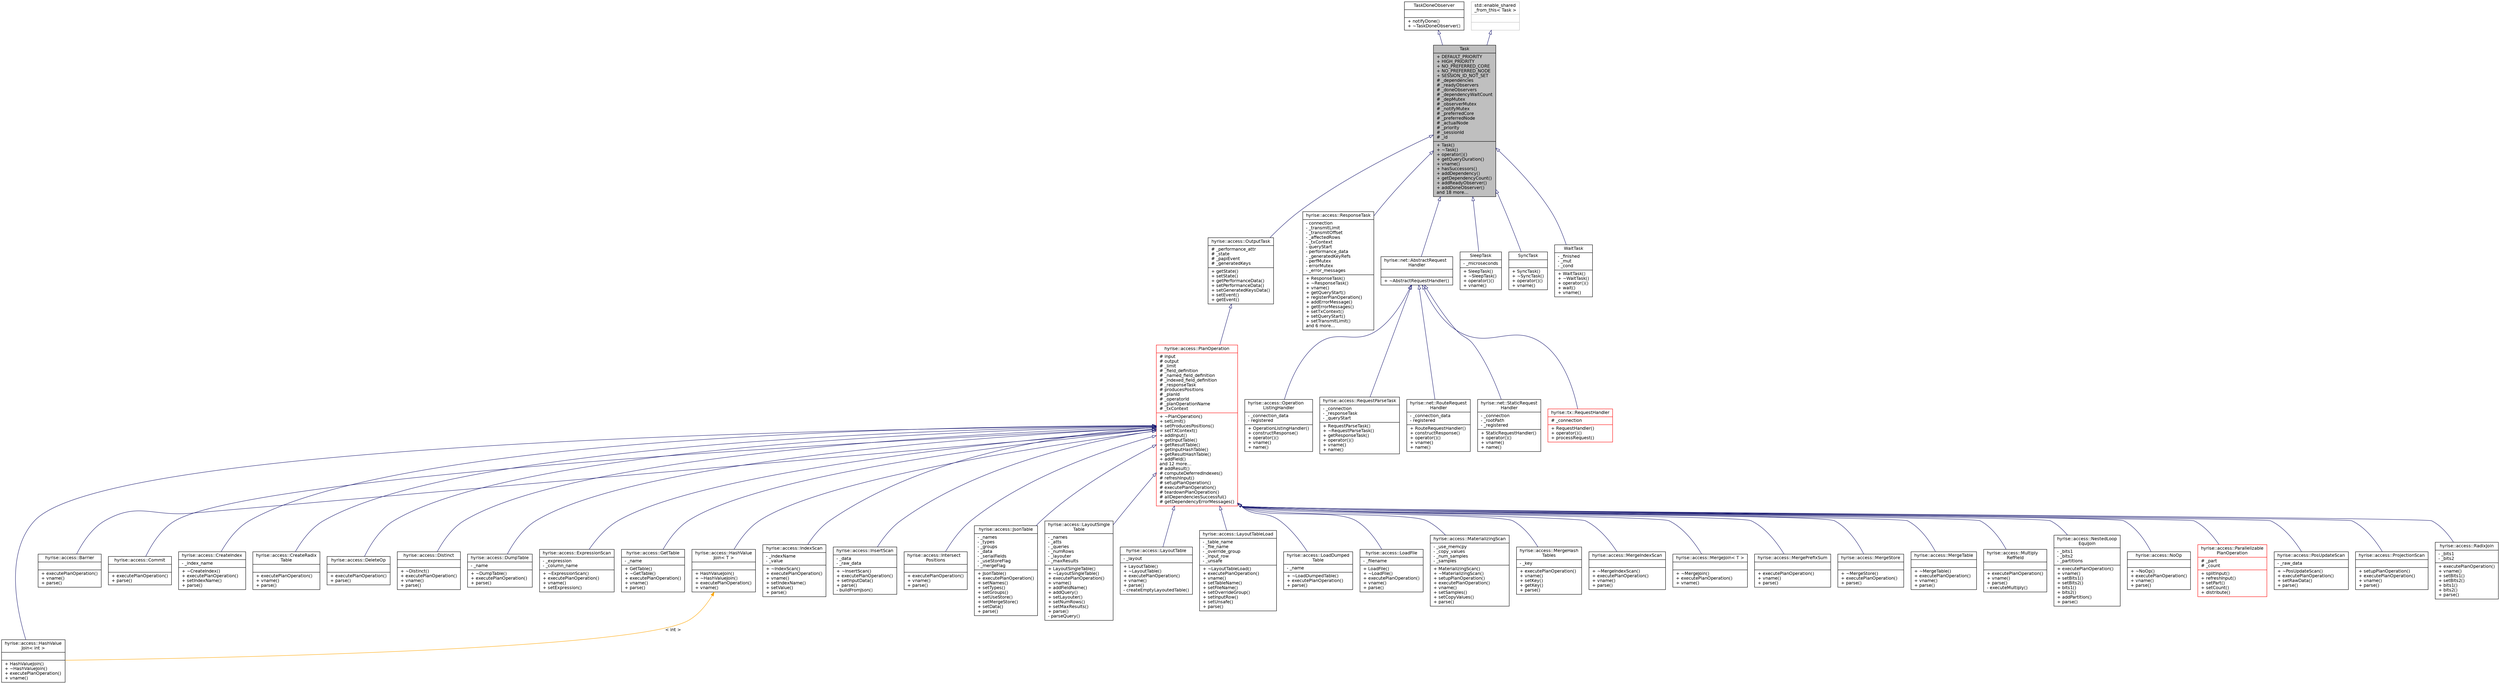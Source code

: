 digraph "Task"
{
  edge [fontname="Helvetica",fontsize="11",labelfontname="Helvetica",labelfontsize="11"];
  node [fontname="Helvetica",fontsize="11",shape=record];
  Node1 [label="{Task\n|+ DEFAULT_PRIORITY\l+ HIGH_PRIORITY\l+ NO_PREFERRED_CORE\l+ NO_PREFERRED_NODE\l+ SESSION_ID_NOT_SET\l# _dependencies\l# _readyObservers\l# _doneObservers\l# _dependencyWaitCount\l# _depMutex\l# _observerMutex\l# _notifyMutex\l# _preferredCore\l# _preferredNode\l# _actualNode\l# _priority\l# _sessionId\l# _id\l|+ Task()\l+ ~Task()\l+ operator()()\l+ getQueryDuration()\l+ vname()\l+ hasSuccessors()\l+ addDependency()\l+ getDependencyCount()\l+ addReadyObserver()\l+ addDoneObserver()\land 18 more...\l}",height=0.2,width=0.4,color="black", fillcolor="grey75", style="filled" fontcolor="black"];
  Node2 -> Node1 [dir="back",color="midnightblue",fontsize="11",style="solid",arrowtail="onormal",fontname="Helvetica"];
  Node2 [label="{TaskDoneObserver\n||+ notifyDone()\l+ ~TaskDoneObserver()\l}",height=0.2,width=0.4,color="black", fillcolor="white", style="filled",URL="$class_task_done_observer.html"];
  Node3 -> Node1 [dir="back",color="midnightblue",fontsize="11",style="solid",arrowtail="onormal",fontname="Helvetica"];
  Node3 [label="{std::enable_shared\l_from_this\< Task \>\n||}",height=0.2,width=0.4,color="grey75", fillcolor="white", style="filled"];
  Node1 -> Node4 [dir="back",color="midnightblue",fontsize="11",style="solid",arrowtail="onormal",fontname="Helvetica"];
  Node4 [label="{hyrise::access::OutputTask\n|# _performance_attr\l# _state\l# _papiEvent\l# _generatedKeys\l|+ getState()\l+ setState()\l+ getPerformanceData()\l+ setPerformanceData()\l+ setGeneratedKeysData()\l+ setEvent()\l+ getEvent()\l}",height=0.2,width=0.4,color="black", fillcolor="white", style="filled",URL="$classhyrise_1_1access_1_1_output_task.html"];
  Node4 -> Node5 [dir="back",color="midnightblue",fontsize="11",style="solid",arrowtail="onormal",fontname="Helvetica"];
  Node5 [label="{hyrise::access::PlanOperation\n|# input\l# output\l# _limit\l# _field_definition\l# _named_field_definition\l# _indexed_field_definition\l# _responseTask\l# producesPositions\l# _planId\l# _operatorId\l# _planOperationName\l# _txContext\l|+ ~PlanOperation()\l+ setLimit()\l+ setProducesPositions()\l+ setTXContext()\l+ addInput()\l+ getInputTable()\l+ getResultTable()\l+ getInputHashTable()\l+ getResultHashTable()\l+ addField()\land 12 more...\l# addResult()\l# computeDeferredIndexes()\l# refreshInput()\l# setupPlanOperation()\l# executePlanOperation()\l# teardownPlanOperation()\l# allDependenciesSuccessful()\l# getDependencyErrorMessages()\l}",height=0.2,width=0.4,color="red", fillcolor="white", style="filled",URL="$classhyrise_1_1access_1_1_plan_operation.html"];
  Node5 -> Node6 [dir="back",color="midnightblue",fontsize="11",style="solid",arrowtail="onormal",fontname="Helvetica"];
  Node6 [label="{hyrise::access::HashValue\lJoin\< int \>\n||+ HashValueJoin()\l+ ~HashValueJoin()\l+ executePlanOperation()\l+ vname()\l}",height=0.2,width=0.4,color="black", fillcolor="white", style="filled",URL="$classhyrise_1_1access_1_1_hash_value_join.html"];
  Node5 -> Node7 [dir="back",color="midnightblue",fontsize="11",style="solid",arrowtail="onormal",fontname="Helvetica"];
  Node7 [label="{hyrise::access::Barrier\n||+ executePlanOperation()\l+ vname()\l+ parse()\l}",height=0.2,width=0.4,color="black", fillcolor="white", style="filled",URL="$classhyrise_1_1access_1_1_barrier.html"];
  Node5 -> Node8 [dir="back",color="midnightblue",fontsize="11",style="solid",arrowtail="onormal",fontname="Helvetica"];
  Node8 [label="{hyrise::access::Commit\n||+ executePlanOperation()\l+ parse()\l}",height=0.2,width=0.4,color="black", fillcolor="white", style="filled",URL="$classhyrise_1_1access_1_1_commit.html"];
  Node5 -> Node9 [dir="back",color="midnightblue",fontsize="11",style="solid",arrowtail="onormal",fontname="Helvetica"];
  Node9 [label="{hyrise::access::CreateIndex\n|- _index_name\l|+ ~CreateIndex()\l+ executePlanOperation()\l+ setIndexName()\l+ parse()\l}",height=0.2,width=0.4,color="black", fillcolor="white", style="filled",URL="$classhyrise_1_1access_1_1_create_index.html"];
  Node5 -> Node10 [dir="back",color="midnightblue",fontsize="11",style="solid",arrowtail="onormal",fontname="Helvetica"];
  Node10 [label="{hyrise::access::CreateRadix\lTable\n||+ executePlanOperation()\l+ vname()\l+ parse()\l}",height=0.2,width=0.4,color="black", fillcolor="white", style="filled",URL="$classhyrise_1_1access_1_1_create_radix_table.html"];
  Node5 -> Node11 [dir="back",color="midnightblue",fontsize="11",style="solid",arrowtail="onormal",fontname="Helvetica"];
  Node11 [label="{hyrise::access::DeleteOp\n||+ executePlanOperation()\l+ parse()\l}",height=0.2,width=0.4,color="black", fillcolor="white", style="filled",URL="$classhyrise_1_1access_1_1_delete_op.html"];
  Node5 -> Node12 [dir="back",color="midnightblue",fontsize="11",style="solid",arrowtail="onormal",fontname="Helvetica"];
  Node12 [label="{hyrise::access::Distinct\n||+ ~Distinct()\l+ executePlanOperation()\l+ vname()\l+ parse()\l}",height=0.2,width=0.4,color="black", fillcolor="white", style="filled",URL="$classhyrise_1_1access_1_1_distinct.html"];
  Node5 -> Node13 [dir="back",color="midnightblue",fontsize="11",style="solid",arrowtail="onormal",fontname="Helvetica"];
  Node13 [label="{hyrise::access::DumpTable\n|- _name\l|+ ~DumpTable()\l+ executePlanOperation()\l+ parse()\l}",height=0.2,width=0.4,color="black", fillcolor="white", style="filled",URL="$classhyrise_1_1access_1_1_dump_table.html"];
  Node5 -> Node14 [dir="back",color="midnightblue",fontsize="11",style="solid",arrowtail="onormal",fontname="Helvetica"];
  Node14 [label="{hyrise::access::ExpressionScan\n|- _expression\l- _column_name\l|+ ~ExpressionScan()\l+ executePlanOperation()\l+ vname()\l+ setExpression()\l}",height=0.2,width=0.4,color="black", fillcolor="white", style="filled",URL="$classhyrise_1_1access_1_1_expression_scan.html"];
  Node5 -> Node15 [dir="back",color="midnightblue",fontsize="11",style="solid",arrowtail="onormal",fontname="Helvetica"];
  Node15 [label="{hyrise::access::GetTable\n|- _name\l|+ GetTable()\l+ ~GetTable()\l+ executePlanOperation()\l+ vname()\l+ parse()\l}",height=0.2,width=0.4,color="black", fillcolor="white", style="filled",URL="$classhyrise_1_1access_1_1_get_table.html"];
  Node5 -> Node16 [dir="back",color="midnightblue",fontsize="11",style="solid",arrowtail="onormal",fontname="Helvetica"];
  Node16 [label="{hyrise::access::HashValue\lJoin\< T \>\n||+ HashValueJoin()\l+ ~HashValueJoin()\l+ executePlanOperation()\l+ vname()\l}",height=0.2,width=0.4,color="black", fillcolor="white", style="filled",URL="$classhyrise_1_1access_1_1_hash_value_join.html"];
  Node16 -> Node6 [dir="back",color="orange",fontsize="11",style="solid",label=" \< int \>" ,fontname="Helvetica"];
  Node5 -> Node17 [dir="back",color="midnightblue",fontsize="11",style="solid",arrowtail="onormal",fontname="Helvetica"];
  Node17 [label="{hyrise::access::IndexScan\n|- _indexName\l- _value\l|+ ~IndexScan()\l+ executePlanOperation()\l+ vname()\l+ setIndexName()\l+ setValue()\l+ parse()\l}",height=0.2,width=0.4,color="black", fillcolor="white", style="filled",URL="$classhyrise_1_1access_1_1_index_scan.html"];
  Node5 -> Node18 [dir="back",color="midnightblue",fontsize="11",style="solid",arrowtail="onormal",fontname="Helvetica"];
  Node18 [label="{hyrise::access::InsertScan\n|- _data\l- _raw_data\l|+ ~InsertScan()\l+ executePlanOperation()\l+ setInputData()\l+ parse()\l- buildFromJson()\l}",height=0.2,width=0.4,color="black", fillcolor="white", style="filled",URL="$classhyrise_1_1access_1_1_insert_scan.html"];
  Node5 -> Node19 [dir="back",color="midnightblue",fontsize="11",style="solid",arrowtail="onormal",fontname="Helvetica"];
  Node19 [label="{hyrise::access::Intersect\lPositions\n||+ executePlanOperation()\l+ vname()\l+ parse()\l}",height=0.2,width=0.4,color="black", fillcolor="white", style="filled",URL="$classhyrise_1_1access_1_1_intersect_positions.html",tooltip="Intersects positions from two incoming pointercalculators on the same table."];
  Node5 -> Node20 [dir="back",color="midnightblue",fontsize="11",style="solid",arrowtail="onormal",fontname="Helvetica"];
  Node20 [label="{hyrise::access::JsonTable\n|- _names\l- _types\l- _groups\l- _data\l- _serialFields\l- _useStoreFlag\l- _mergeFlag\l|+ JsonTable()\l+ executePlanOperation()\l+ setNames()\l+ setTypes()\l+ setGroups()\l+ setUseStore()\l+ setMergeStore()\l+ setData()\l+ parse()\l}",height=0.2,width=0.4,color="black", fillcolor="white", style="filled",URL="$classhyrise_1_1access_1_1_json_table.html"];
  Node5 -> Node21 [dir="back",color="midnightblue",fontsize="11",style="solid",arrowtail="onormal",fontname="Helvetica"];
  Node21 [label="{hyrise::access::LayoutSingle\lTable\n|- _names\l- _atts\l- _queries\l- _numRows\l- _layouter\l- _maxResults\l|+ LayoutSingleTable()\l+ ~LayoutSingleTable()\l+ executePlanOperation()\l+ vname()\l+ addFieldName()\l+ addQuery()\l+ setLayouter()\l+ setNumRows()\l+ setMaxResults()\l+ parse()\l- parseQuery()\l}",height=0.2,width=0.4,color="black", fillcolor="white", style="filled",URL="$classhyrise_1_1access_1_1_layout_single_table.html"];
  Node5 -> Node22 [dir="back",color="midnightblue",fontsize="11",style="solid",arrowtail="onormal",fontname="Helvetica"];
  Node22 [label="{hyrise::access::LayoutTable\n|- _layout\l|+ LayoutTable()\l+ ~LayoutTable()\l+ executePlanOperation()\l+ vname()\l+ parse()\l- createEmptyLayoutedTable()\l}",height=0.2,width=0.4,color="black", fillcolor="white", style="filled",URL="$classhyrise_1_1access_1_1_layout_table.html"];
  Node5 -> Node23 [dir="back",color="midnightblue",fontsize="11",style="solid",arrowtail="onormal",fontname="Helvetica"];
  Node23 [label="{hyrise::access::LayoutTableLoad\n|- _table_name\l- _file_name\l- _override_group\l- _input_row\l- _unsafe\l|+ ~LayoutTableLoad()\l+ executePlanOperation()\l+ vname()\l+ setTableName()\l+ setFileName()\l+ setOverrideGroup()\l+ setInputRow()\l+ setUnsafe()\l+ parse()\l}",height=0.2,width=0.4,color="black", fillcolor="white", style="filled",URL="$classhyrise_1_1access_1_1_layout_table_load.html"];
  Node5 -> Node24 [dir="back",color="midnightblue",fontsize="11",style="solid",arrowtail="onormal",fontname="Helvetica"];
  Node24 [label="{hyrise::access::LoadDumped\lTable\n|- _name\l|+ ~LoadDumpedTable()\l+ executePlanOperation()\l+ parse()\l}",height=0.2,width=0.4,color="black", fillcolor="white", style="filled",URL="$classhyrise_1_1access_1_1_load_dumped_table.html"];
  Node5 -> Node25 [dir="back",color="midnightblue",fontsize="11",style="solid",arrowtail="onormal",fontname="Helvetica"];
  Node25 [label="{hyrise::access::LoadFile\n|- _filename\l|+ LoadFile()\l+ ~LoadFile()\l+ executePlanOperation()\l+ vname()\l+ parse()\l}",height=0.2,width=0.4,color="black", fillcolor="white", style="filled",URL="$classhyrise_1_1access_1_1_load_file.html"];
  Node5 -> Node26 [dir="back",color="midnightblue",fontsize="11",style="solid",arrowtail="onormal",fontname="Helvetica"];
  Node26 [label="{hyrise::access::MaterializingScan\n|- _use_memcpy\l- _copy_values\l- _num_samples\l- _samples\l|+ MaterializingScan()\l+ ~MaterializingScan()\l+ setupPlanOperation()\l+ executePlanOperation()\l+ vname()\l+ setSamples()\l+ setCopyValues()\l+ parse()\l}",height=0.2,width=0.4,color="black", fillcolor="white", style="filled",URL="$classhyrise_1_1access_1_1_materializing_scan.html"];
  Node5 -> Node27 [dir="back",color="midnightblue",fontsize="11",style="solid",arrowtail="onormal",fontname="Helvetica"];
  Node27 [label="{hyrise::access::MergeHash\lTables\n|- _key\l|+ executePlanOperation()\l+ vname()\l+ setKey()\l+ getKey()\l+ parse()\l}",height=0.2,width=0.4,color="black", fillcolor="white", style="filled",URL="$classhyrise_1_1access_1_1_merge_hash_tables.html",tooltip="PlanOp that merges several hashtables. Primarily used tp execute HashBuild in parallel."];
  Node5 -> Node28 [dir="back",color="midnightblue",fontsize="11",style="solid",arrowtail="onormal",fontname="Helvetica"];
  Node28 [label="{hyrise::access::MergeIndexScan\n||+ ~MergeIndexScan()\l+ executePlanOperation()\l+ vname()\l+ parse()\l}",height=0.2,width=0.4,color="black", fillcolor="white", style="filled",URL="$classhyrise_1_1access_1_1_merge_index_scan.html"];
  Node5 -> Node29 [dir="back",color="midnightblue",fontsize="11",style="solid",arrowtail="onormal",fontname="Helvetica"];
  Node29 [label="{hyrise::access::MergeJoin\< T \>\n||+ ~MergeJoin()\l+ executePlanOperation()\l+ vname()\l}",height=0.2,width=0.4,color="black", fillcolor="white", style="filled",URL="$classhyrise_1_1access_1_1_merge_join.html"];
  Node5 -> Node30 [dir="back",color="midnightblue",fontsize="11",style="solid",arrowtail="onormal",fontname="Helvetica"];
  Node30 [label="{hyrise::access::MergePrefixSum\n||+ executePlanOperation()\l+ vname()\l+ parse()\l}",height=0.2,width=0.4,color="black", fillcolor="white", style="filled",URL="$classhyrise_1_1access_1_1_merge_prefix_sum.html"];
  Node5 -> Node31 [dir="back",color="midnightblue",fontsize="11",style="solid",arrowtail="onormal",fontname="Helvetica"];
  Node31 [label="{hyrise::access::MergeStore\n||+ ~MergeStore()\l+ executePlanOperation()\l+ parse()\l}",height=0.2,width=0.4,color="black", fillcolor="white", style="filled",URL="$classhyrise_1_1access_1_1_merge_store.html"];
  Node5 -> Node32 [dir="back",color="midnightblue",fontsize="11",style="solid",arrowtail="onormal",fontname="Helvetica"];
  Node32 [label="{hyrise::access::MergeTable\n||+ ~MergeTable()\l+ executePlanOperation()\l+ vname()\l+ parse()\l}",height=0.2,width=0.4,color="black", fillcolor="white", style="filled",URL="$classhyrise_1_1access_1_1_merge_table.html"];
  Node5 -> Node33 [dir="back",color="midnightblue",fontsize="11",style="solid",arrowtail="onormal",fontname="Helvetica"];
  Node33 [label="{hyrise::access::Multiply\lRefField\n||+ executePlanOperation()\l+ vname()\l+ parse()\l- executeMultiply()\l}",height=0.2,width=0.4,color="black", fillcolor="white", style="filled",URL="$classhyrise_1_1access_1_1_multiply_ref_field.html"];
  Node5 -> Node34 [dir="back",color="midnightblue",fontsize="11",style="solid",arrowtail="onormal",fontname="Helvetica"];
  Node34 [label="{hyrise::access::NestedLoop\lEquiJoin\n|- _bits1\l- _bits2\l- _partitions\l|+ executePlanOperation()\l+ vname()\l+ setBits1()\l+ setBits2()\l+ bits1()\l+ bits2()\l+ addPartition()\l+ parse()\l}",height=0.2,width=0.4,color="black", fillcolor="white", style="filled",URL="$classhyrise_1_1access_1_1_nested_loop_equi_join.html"];
  Node5 -> Node35 [dir="back",color="midnightblue",fontsize="11",style="solid",arrowtail="onormal",fontname="Helvetica"];
  Node35 [label="{hyrise::access::NoOp\n||+ ~NoOp()\l+ executePlanOperation()\l+ vname()\l+ parse()\l}",height=0.2,width=0.4,color="black", fillcolor="white", style="filled",URL="$classhyrise_1_1access_1_1_no_op.html"];
  Node5 -> Node36 [dir="back",color="midnightblue",fontsize="11",style="solid",arrowtail="onormal",fontname="Helvetica"];
  Node36 [label="{hyrise::access::Parallelizable\lPlanOperation\n|# _part\l# _count\l|+ splitInput()\l+ refreshInput()\l+ setPart()\l+ setCount()\l+ distribute()\l}",height=0.2,width=0.4,color="red", fillcolor="white", style="filled",URL="$classhyrise_1_1access_1_1_parallelizable_plan_operation.html"];
  Node5 -> Node37 [dir="back",color="midnightblue",fontsize="11",style="solid",arrowtail="onormal",fontname="Helvetica"];
  Node37 [label="{hyrise::access::PosUpdateScan\n|- _raw_data\l|+ ~PosUpdateScan()\l+ executePlanOperation()\l+ setRawData()\l+ parse()\l}",height=0.2,width=0.4,color="black", fillcolor="white", style="filled",URL="$classhyrise_1_1access_1_1_pos_update_scan.html"];
  Node5 -> Node38 [dir="back",color="midnightblue",fontsize="11",style="solid",arrowtail="onormal",fontname="Helvetica"];
  Node38 [label="{hyrise::access::ProjectionScan\n||+ setupPlanOperation()\l+ executePlanOperation()\l+ vname()\l+ parse()\l}",height=0.2,width=0.4,color="black", fillcolor="white", style="filled",URL="$classhyrise_1_1access_1_1_projection_scan.html"];
  Node5 -> Node39 [dir="back",color="midnightblue",fontsize="11",style="solid",arrowtail="onormal",fontname="Helvetica"];
  Node39 [label="{hyrise::access::RadixJoin\n|- _bits1\l- _bits2\l|+ executePlanOperation()\l+ vname()\l+ setBits1()\l+ setBits2()\l+ bits1()\l+ bits2()\l+ parse()\l}",height=0.2,width=0.4,color="black", fillcolor="white", style="filled",URL="$classhyrise_1_1access_1_1_radix_join.html"];
  Node1 -> Node40 [dir="back",color="midnightblue",fontsize="11",style="solid",arrowtail="onormal",fontname="Helvetica"];
  Node40 [label="{hyrise::access::ResponseTask\n|- connection\l- _transmitLimit\l- _transmitOffset\l- _affectedRows\l- _txContext\l- queryStart\l- performance_data\l- _generatedKeyRefs\l- perfMutex\l- errorMutex\l- _error_messages\l|+ ResponseTask()\l+ ~ResponseTask()\l+ vname()\l+ getQueryStart()\l+ registerPlanOperation()\l+ addErrorMessage()\l+ getErrorMessages()\l+ setTxContext()\l+ setQueryStart()\l+ setTransmitLimit()\land 6 more...\l}",height=0.2,width=0.4,color="black", fillcolor="white", style="filled",URL="$classhyrise_1_1access_1_1_response_task.html"];
  Node1 -> Node41 [dir="back",color="midnightblue",fontsize="11",style="solid",arrowtail="onormal",fontname="Helvetica"];
  Node41 [label="{hyrise::net::AbstractRequest\lHandler\n||+ ~AbstractRequestHandler()\l}",height=0.2,width=0.4,color="black", fillcolor="white", style="filled",URL="$classhyrise_1_1net_1_1_abstract_request_handler.html",tooltip="Base class for request handlers."];
  Node41 -> Node42 [dir="back",color="midnightblue",fontsize="11",style="solid",arrowtail="onormal",fontname="Helvetica"];
  Node42 [label="{hyrise::access::Operation\lListingHandler\n|- _connection_data\l- registered\l|+ OperationListingHandler()\l+ constructResponse()\l+ operator()()\l+ vname()\l+ name()\l}",height=0.2,width=0.4,color="black", fillcolor="white", style="filled",URL="$classhyrise_1_1access_1_1_operation_listing_handler.html"];
  Node41 -> Node43 [dir="back",color="midnightblue",fontsize="11",style="solid",arrowtail="onormal",fontname="Helvetica"];
  Node43 [label="{hyrise::access::RequestParseTask\n|- _connection\l- _responseTask\l- _queryStart\l|+ RequestParseTask()\l+ ~RequestParseTask()\l+ getResponseTask()\l+ operator()()\l+ vname()\l+ name()\l}",height=0.2,width=0.4,color="black", fillcolor="white", style="filled",URL="$classhyrise_1_1access_1_1_request_parse_task.html"];
  Node41 -> Node44 [dir="back",color="midnightblue",fontsize="11",style="solid",arrowtail="onormal",fontname="Helvetica"];
  Node44 [label="{hyrise::net::RouteRequest\lHandler\n|- _connection_data\l- registered\l|+ RouteRequestHandler()\l+ constructResponse()\l+ operator()()\l+ vname()\l+ name()\l}",height=0.2,width=0.4,color="black", fillcolor="white", style="filled",URL="$classhyrise_1_1net_1_1_route_request_handler.html"];
  Node41 -> Node45 [dir="back",color="midnightblue",fontsize="11",style="solid",arrowtail="onormal",fontname="Helvetica"];
  Node45 [label="{hyrise::net::StaticRequest\lHandler\n|- _connection\l- _rootPath\l- _registered\l|+ StaticRequestHandler()\l+ operator()()\l+ vname()\l+ name()\l}",height=0.2,width=0.4,color="black", fillcolor="white", style="filled",URL="$classhyrise_1_1net_1_1_static_request_handler.html"];
  Node41 -> Node46 [dir="back",color="midnightblue",fontsize="11",style="solid",arrowtail="onormal",fontname="Helvetica"];
  Node46 [label="{hyrise::tx::RequestHandler\n|# _connection\l|+ RequestHandler()\l+ operator()()\l+ processRequest()\l}",height=0.2,width=0.4,color="red", fillcolor="white", style="filled",URL="$classhyrise_1_1tx_1_1_request_handler.html"];
  Node1 -> Node47 [dir="back",color="midnightblue",fontsize="11",style="solid",arrowtail="onormal",fontname="Helvetica"];
  Node47 [label="{SleepTask\n|- _microseconds\l|+ SleepTask()\l+ ~SleepTask()\l+ operator()()\l+ vname()\l}",height=0.2,width=0.4,color="black", fillcolor="white", style="filled",URL="$class_sleep_task.html"];
  Node1 -> Node48 [dir="back",color="midnightblue",fontsize="11",style="solid",arrowtail="onormal",fontname="Helvetica"];
  Node48 [label="{SyncTask\n||+ SyncTask()\l+ ~SyncTask()\l+ operator()()\l+ vname()\l}",height=0.2,width=0.4,color="black", fillcolor="white", style="filled",URL="$class_sync_task.html"];
  Node1 -> Node49 [dir="back",color="midnightblue",fontsize="11",style="solid",arrowtail="onormal",fontname="Helvetica"];
  Node49 [label="{WaitTask\n|- _finished\l- _mut\l- _cond\l|+ WaitTask()\l+ ~WaitTask()\l+ operator()()\l+ wait()\l+ vname()\l}",height=0.2,width=0.4,color="black", fillcolor="white", style="filled",URL="$class_wait_task.html"];
}
